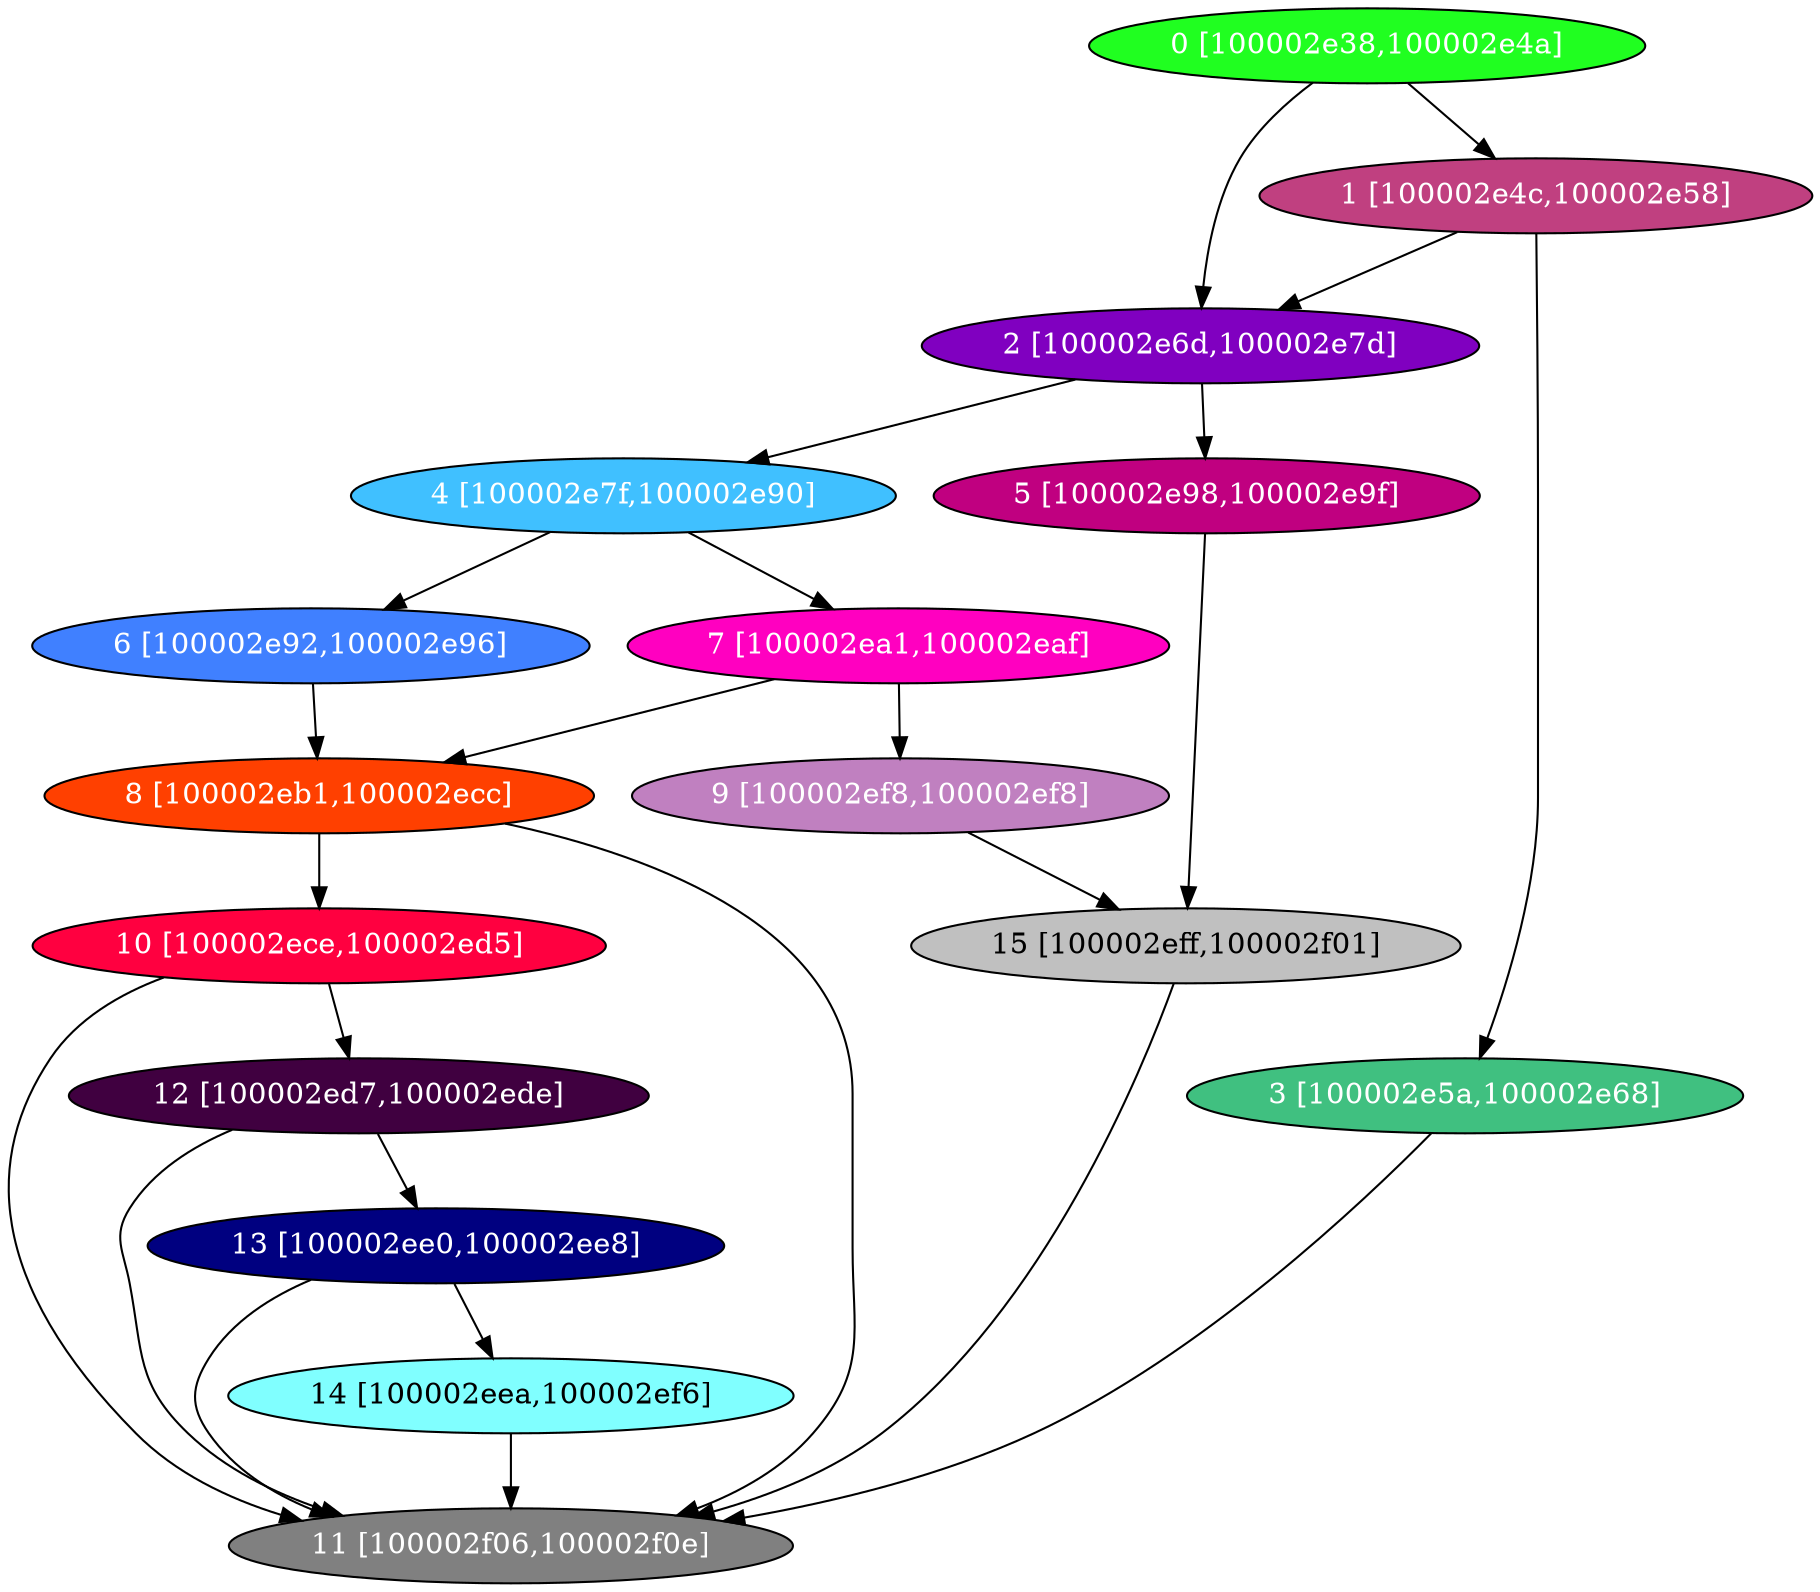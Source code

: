 diGraph gzip{
	gzip_0  [style=filled fillcolor="#20FF20" fontcolor="#ffffff" shape=oval label="0 [100002e38,100002e4a]"]
	gzip_1  [style=filled fillcolor="#C04080" fontcolor="#ffffff" shape=oval label="1 [100002e4c,100002e58]"]
	gzip_2  [style=filled fillcolor="#8000C0" fontcolor="#ffffff" shape=oval label="2 [100002e6d,100002e7d]"]
	gzip_3  [style=filled fillcolor="#40C080" fontcolor="#ffffff" shape=oval label="3 [100002e5a,100002e68]"]
	gzip_4  [style=filled fillcolor="#40C0FF" fontcolor="#ffffff" shape=oval label="4 [100002e7f,100002e90]"]
	gzip_5  [style=filled fillcolor="#C00080" fontcolor="#ffffff" shape=oval label="5 [100002e98,100002e9f]"]
	gzip_6  [style=filled fillcolor="#4080FF" fontcolor="#ffffff" shape=oval label="6 [100002e92,100002e96]"]
	gzip_7  [style=filled fillcolor="#FF00C0" fontcolor="#ffffff" shape=oval label="7 [100002ea1,100002eaf]"]
	gzip_8  [style=filled fillcolor="#FF4000" fontcolor="#ffffff" shape=oval label="8 [100002eb1,100002ecc]"]
	gzip_9  [style=filled fillcolor="#C080C0" fontcolor="#ffffff" shape=oval label="9 [100002ef8,100002ef8]"]
	gzip_a  [style=filled fillcolor="#FF0040" fontcolor="#ffffff" shape=oval label="10 [100002ece,100002ed5]"]
	gzip_b  [style=filled fillcolor="#808080" fontcolor="#ffffff" shape=oval label="11 [100002f06,100002f0e]"]
	gzip_c  [style=filled fillcolor="#400040" fontcolor="#ffffff" shape=oval label="12 [100002ed7,100002ede]"]
	gzip_d  [style=filled fillcolor="#000080" fontcolor="#ffffff" shape=oval label="13 [100002ee0,100002ee8]"]
	gzip_e  [style=filled fillcolor="#80FFFF" fontcolor="#000000" shape=oval label="14 [100002eea,100002ef6]"]
	gzip_f  [style=filled fillcolor="#C0C0C0" fontcolor="#000000" shape=oval label="15 [100002eff,100002f01]"]

	gzip_0 -> gzip_1
	gzip_0 -> gzip_2
	gzip_1 -> gzip_2
	gzip_1 -> gzip_3
	gzip_2 -> gzip_4
	gzip_2 -> gzip_5
	gzip_3 -> gzip_b
	gzip_4 -> gzip_6
	gzip_4 -> gzip_7
	gzip_5 -> gzip_f
	gzip_6 -> gzip_8
	gzip_7 -> gzip_8
	gzip_7 -> gzip_9
	gzip_8 -> gzip_a
	gzip_8 -> gzip_b
	gzip_9 -> gzip_f
	gzip_a -> gzip_b
	gzip_a -> gzip_c
	gzip_c -> gzip_b
	gzip_c -> gzip_d
	gzip_d -> gzip_b
	gzip_d -> gzip_e
	gzip_e -> gzip_b
	gzip_f -> gzip_b
}